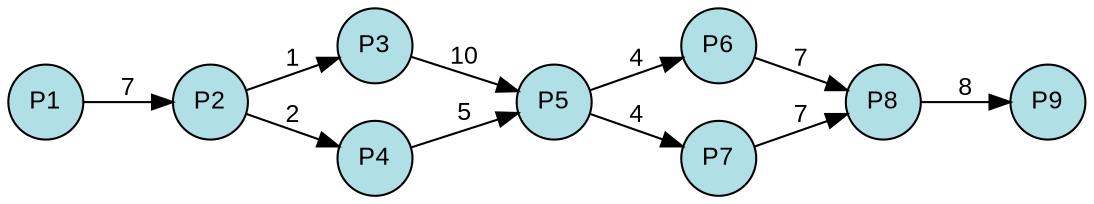 digraph {
  splines=true;
node [margin=0 fontname=arial fontcolor=black fontsize=12 shape=circle width=0.5 fixedsize=true style=filled fillcolor=powderblue]
  1 [label="P1"]
  2 [label="P2"]
  3 [label="P3"]
  4 [label="P4"]
  5 [label="P5"]
  6 [label="P6"]
  7 [label="P7"]
  8 [label="P8"]
  9 [label="P9"]
rankdir=LR
edge [margin=0 fontname=arial fontcolor=black fontsize=12]
	1 -> 2 [label="7"]
	2 -> 3 [label="1"]
	2 -> 4 [label="2"]
	3 -> 5 [label="10"]
	4 -> 5 [label="5"]
	5 -> 6 [label="4"]
	5 -> 7 [label="4"]
	6 -> 8 [label="7"]
	7 -> 8 [label="7"]
	8 -> 9 [label="8"]
	{rank=same  1 }
	{rank=same  2 }
	{rank=same  3, 4 }
	{rank=same  5 }
	{rank=same  6, 7 }
	{rank=same  8 }
	{rank=same  9 }
} 
